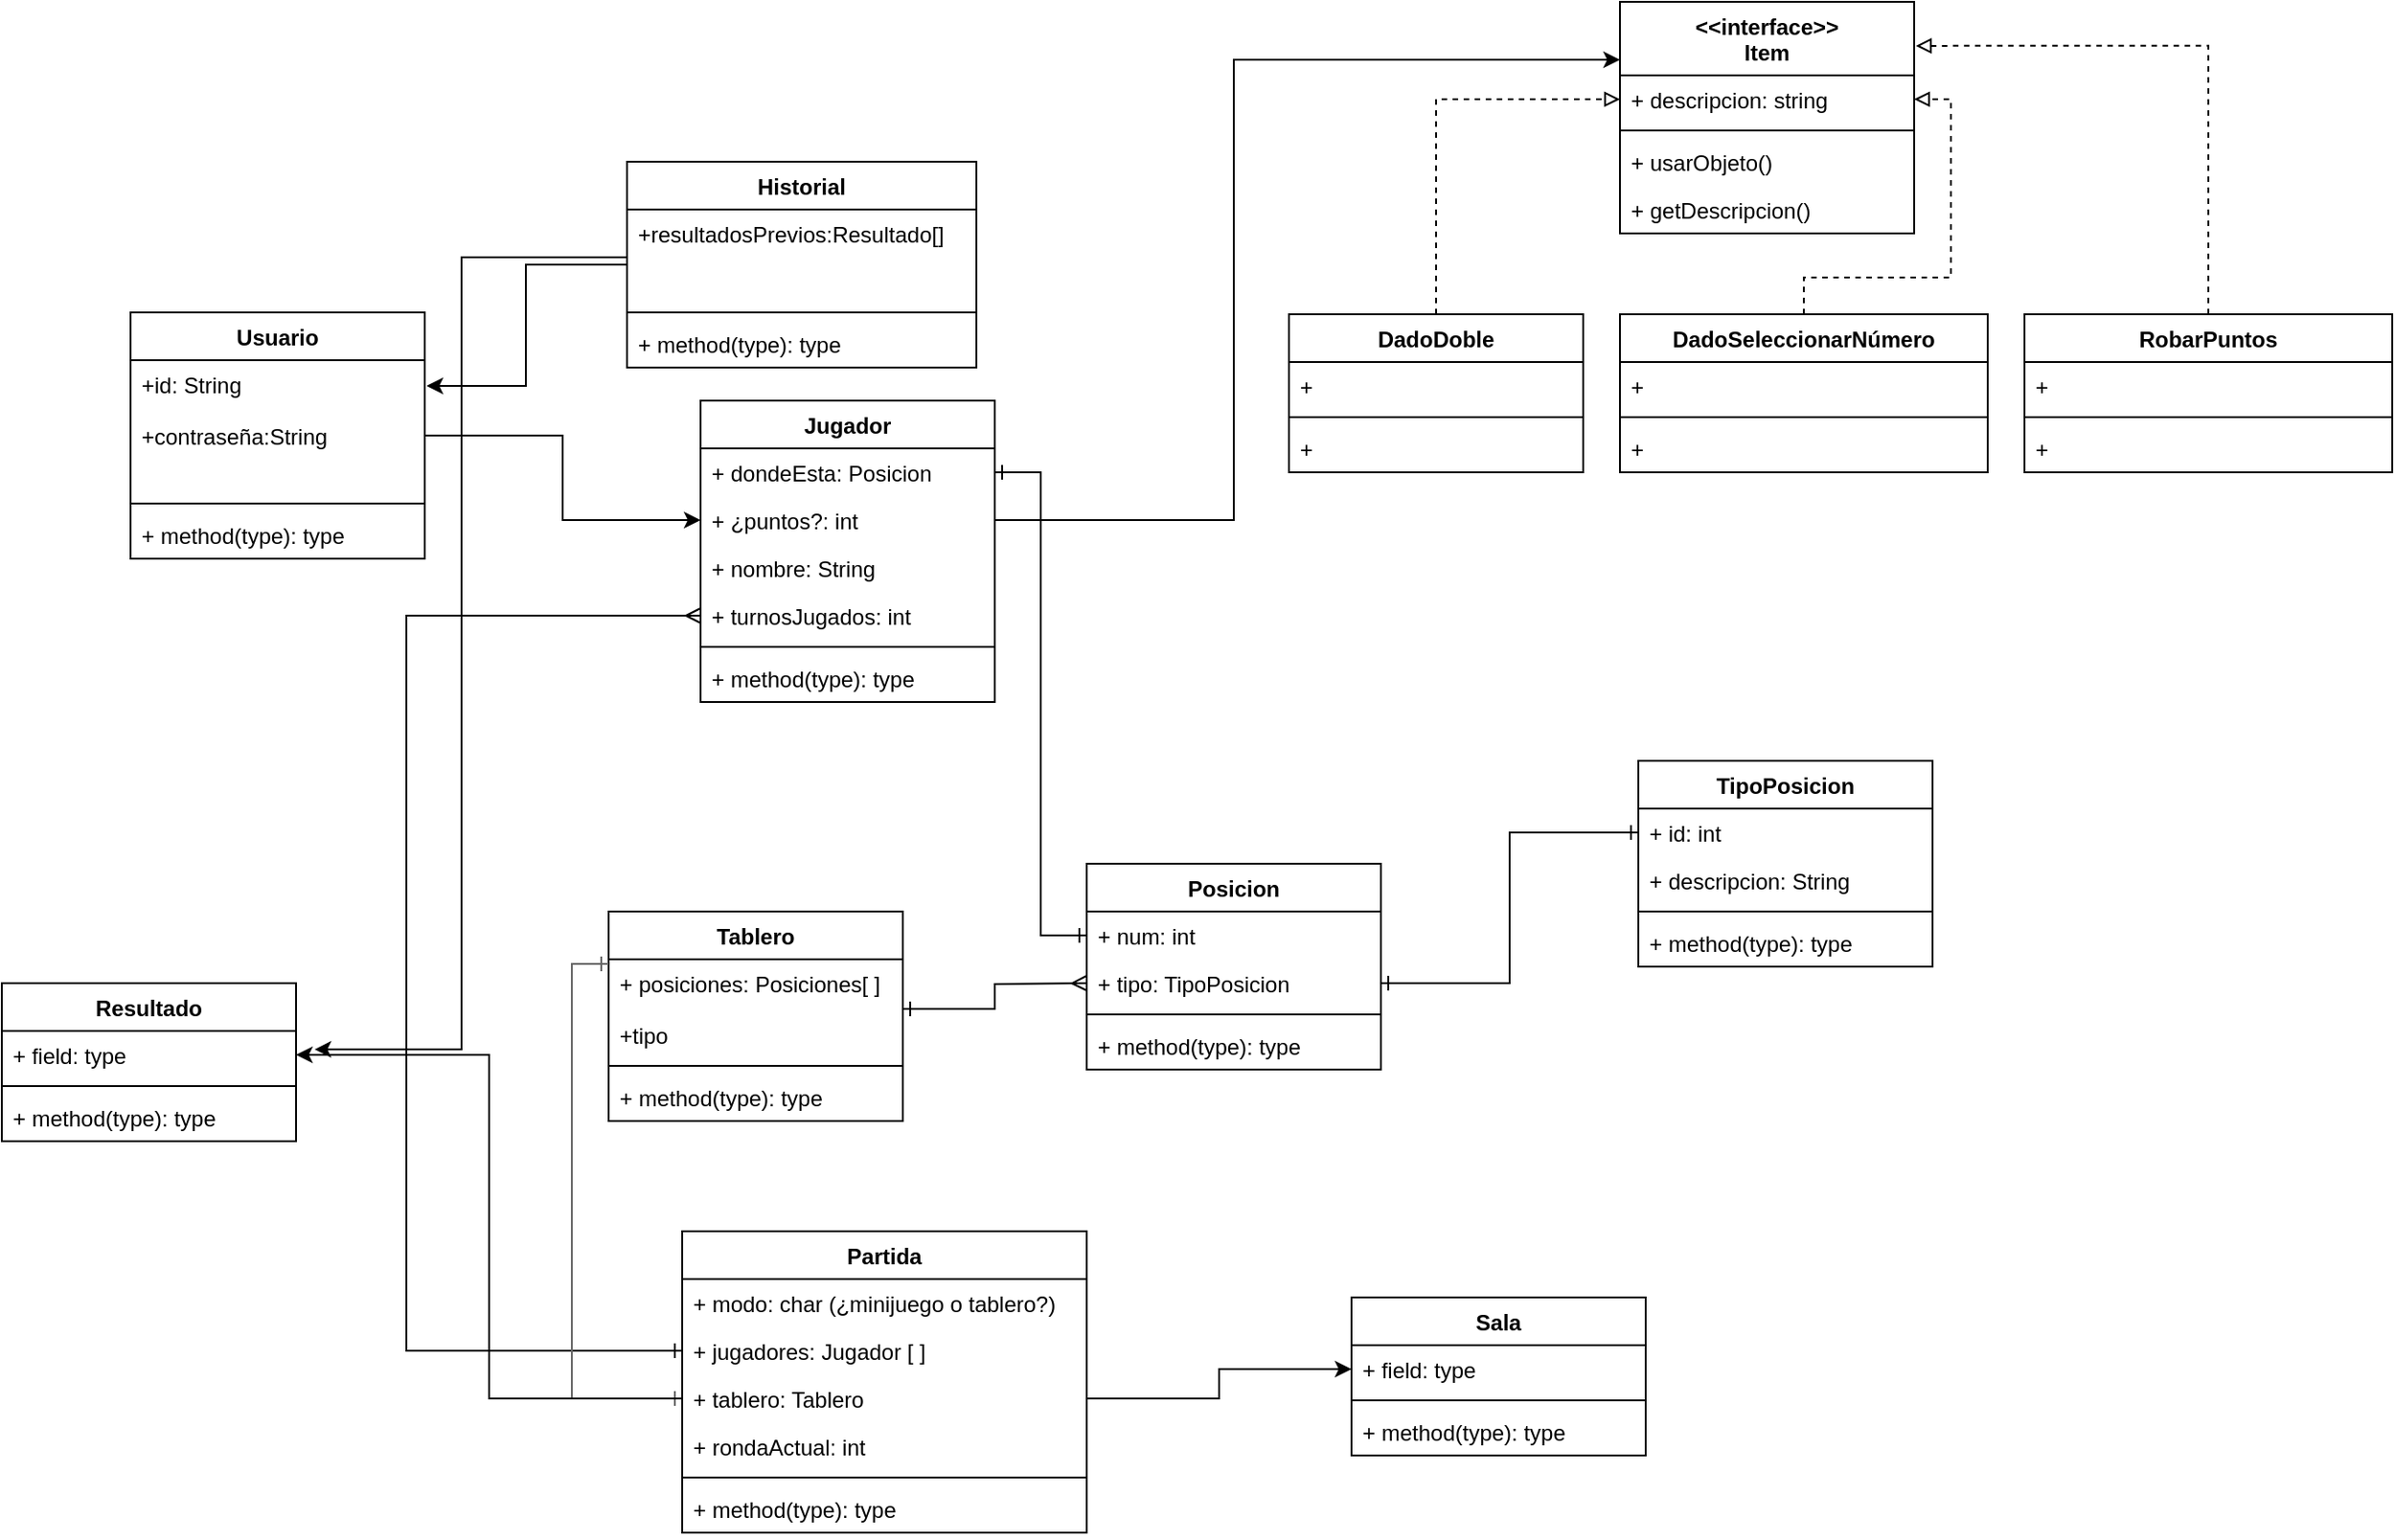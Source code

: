 <mxfile pages="1" version="11.2.8" type="github"><diagram name="Page-1" id="c4acf3e9-155e-7222-9cf6-157b1a14988f"><mxGraphModel dx="1938" dy="1568" grid="1" gridSize="10" guides="1" tooltips="1" connect="1" arrows="1" fold="1" page="1" pageScale="1" pageWidth="850" pageHeight="1100" background="#ffffff" math="0" shadow="0"><root><mxCell id="0"/><mxCell id="1" parent="0"/><mxCell id="UISwAt4YMqUdB4dOmK9G-1" value="Tablero" style="swimlane;fontStyle=1;align=center;verticalAlign=top;childLayout=stackLayout;horizontal=1;startSize=26;horizontalStack=0;resizeParent=1;resizeParentMax=0;resizeLast=0;collapsible=1;marginBottom=0;" parent="1" vertex="1"><mxGeometry x="230" y="185" width="160" height="114" as="geometry"/></mxCell><mxCell id="UISwAt4YMqUdB4dOmK9G-2" value="+ posiciones: Posiciones[ ]&#10;&#10;+tipo" style="text;strokeColor=none;fillColor=none;align=left;verticalAlign=top;spacingLeft=4;spacingRight=4;overflow=hidden;rotatable=0;points=[[0,0.5],[1,0.5]];portConstraint=eastwest;" parent="UISwAt4YMqUdB4dOmK9G-1" vertex="1"><mxGeometry y="26" width="160" height="54" as="geometry"/></mxCell><mxCell id="UISwAt4YMqUdB4dOmK9G-3" value="" style="line;strokeWidth=1;fillColor=none;align=left;verticalAlign=middle;spacingTop=-1;spacingLeft=3;spacingRight=3;rotatable=0;labelPosition=right;points=[];portConstraint=eastwest;" parent="UISwAt4YMqUdB4dOmK9G-1" vertex="1"><mxGeometry y="80" width="160" height="8" as="geometry"/></mxCell><mxCell id="UISwAt4YMqUdB4dOmK9G-4" value="+ method(type): type" style="text;strokeColor=none;fillColor=none;align=left;verticalAlign=top;spacingLeft=4;spacingRight=4;overflow=hidden;rotatable=0;points=[[0,0.5],[1,0.5]];portConstraint=eastwest;" parent="UISwAt4YMqUdB4dOmK9G-1" vertex="1"><mxGeometry y="88" width="160" height="26" as="geometry"/></mxCell><mxCell id="k8qd7nkti8jpO9gWt1fe-6" style="edgeStyle=orthogonalEdgeStyle;rounded=0;orthogonalLoop=1;jettySize=auto;html=1;exitX=1;exitY=0.5;exitDx=0;exitDy=0;entryX=0;entryY=0.5;entryDx=0;entryDy=0;endArrow=ERone;endFill=0;startArrow=ERone;startFill=0;" parent="1" source="UISwAt4YMqUdB4dOmK9G-14" target="k8qd7nkti8jpO9gWt1fe-2" edge="1"><mxGeometry relative="1" as="geometry"/></mxCell><mxCell id="UISwAt4YMqUdB4dOmK9G-10" value="Posicion" style="swimlane;fontStyle=1;align=center;verticalAlign=top;childLayout=stackLayout;horizontal=1;startSize=26;horizontalStack=0;resizeParent=1;resizeParentMax=0;resizeLast=0;collapsible=1;marginBottom=0;" parent="1" vertex="1"><mxGeometry x="490" y="159" width="160" height="112" as="geometry"><mxRectangle x="490" y="159" width="80" height="26" as="alternateBounds"/></mxGeometry></mxCell><mxCell id="UISwAt4YMqUdB4dOmK9G-11" value="+ num: int" style="text;strokeColor=none;fillColor=none;align=left;verticalAlign=top;spacingLeft=4;spacingRight=4;overflow=hidden;rotatable=0;points=[[0,0.5],[1,0.5]];portConstraint=eastwest;" parent="UISwAt4YMqUdB4dOmK9G-10" vertex="1"><mxGeometry y="26" width="160" height="26" as="geometry"/></mxCell><mxCell id="UISwAt4YMqUdB4dOmK9G-14" value="+ tipo: TipoPosicion" style="text;strokeColor=none;fillColor=none;align=left;verticalAlign=top;spacingLeft=4;spacingRight=4;overflow=hidden;rotatable=0;points=[[0,0.5],[1,0.5]];portConstraint=eastwest;" parent="UISwAt4YMqUdB4dOmK9G-10" vertex="1"><mxGeometry y="52" width="160" height="26" as="geometry"/></mxCell><mxCell id="UISwAt4YMqUdB4dOmK9G-12" value="" style="line;strokeWidth=1;fillColor=none;align=left;verticalAlign=middle;spacingTop=-1;spacingLeft=3;spacingRight=3;rotatable=0;labelPosition=right;points=[];portConstraint=eastwest;" parent="UISwAt4YMqUdB4dOmK9G-10" vertex="1"><mxGeometry y="78" width="160" height="8" as="geometry"/></mxCell><mxCell id="UISwAt4YMqUdB4dOmK9G-13" value="+ method(type): type" style="text;strokeColor=none;fillColor=none;align=left;verticalAlign=top;spacingLeft=4;spacingRight=4;overflow=hidden;rotatable=0;points=[[0,0.5],[1,0.5]];portConstraint=eastwest;" parent="UISwAt4YMqUdB4dOmK9G-10" vertex="1"><mxGeometry y="86" width="160" height="26" as="geometry"/></mxCell><mxCell id="UISwAt4YMqUdB4dOmK9G-15" style="edgeStyle=orthogonalEdgeStyle;rounded=0;orthogonalLoop=1;jettySize=auto;html=1;exitX=1;exitY=0.5;exitDx=0;exitDy=0;endArrow=ERmany;endFill=0;startArrow=ERone;startFill=0;" parent="1" source="UISwAt4YMqUdB4dOmK9G-2" edge="1"><mxGeometry relative="1" as="geometry"><mxPoint x="490" y="224" as="targetPoint"/></mxGeometry></mxCell><mxCell id="k8qd7nkti8jpO9gWt1fe-1" value="TipoPosicion" style="swimlane;fontStyle=1;align=center;verticalAlign=top;childLayout=stackLayout;horizontal=1;startSize=26;horizontalStack=0;resizeParent=1;resizeParentMax=0;resizeLast=0;collapsible=1;marginBottom=0;" parent="1" vertex="1"><mxGeometry x="790" y="103" width="160" height="112" as="geometry"/></mxCell><mxCell id="k8qd7nkti8jpO9gWt1fe-2" value="+ id: int" style="text;strokeColor=none;fillColor=none;align=left;verticalAlign=top;spacingLeft=4;spacingRight=4;overflow=hidden;rotatable=0;points=[[0,0.5],[1,0.5]];portConstraint=eastwest;" parent="k8qd7nkti8jpO9gWt1fe-1" vertex="1"><mxGeometry y="26" width="160" height="26" as="geometry"/></mxCell><mxCell id="k8qd7nkti8jpO9gWt1fe-5" value="+ descripcion: String" style="text;strokeColor=none;fillColor=none;align=left;verticalAlign=top;spacingLeft=4;spacingRight=4;overflow=hidden;rotatable=0;points=[[0,0.5],[1,0.5]];portConstraint=eastwest;" parent="k8qd7nkti8jpO9gWt1fe-1" vertex="1"><mxGeometry y="52" width="160" height="26" as="geometry"/></mxCell><mxCell id="k8qd7nkti8jpO9gWt1fe-3" value="" style="line;strokeWidth=1;fillColor=none;align=left;verticalAlign=middle;spacingTop=-1;spacingLeft=3;spacingRight=3;rotatable=0;labelPosition=right;points=[];portConstraint=eastwest;" parent="k8qd7nkti8jpO9gWt1fe-1" vertex="1"><mxGeometry y="78" width="160" height="8" as="geometry"/></mxCell><mxCell id="k8qd7nkti8jpO9gWt1fe-4" value="+ method(type): type" style="text;strokeColor=none;fillColor=none;align=left;verticalAlign=top;spacingLeft=4;spacingRight=4;overflow=hidden;rotatable=0;points=[[0,0.5],[1,0.5]];portConstraint=eastwest;" parent="k8qd7nkti8jpO9gWt1fe-1" vertex="1"><mxGeometry y="86" width="160" height="26" as="geometry"/></mxCell><mxCell id="k8qd7nkti8jpO9gWt1fe-7" value="Jugador" style="swimlane;fontStyle=1;align=center;verticalAlign=top;childLayout=stackLayout;horizontal=1;startSize=26;horizontalStack=0;resizeParent=1;resizeParentMax=0;resizeLast=0;collapsible=1;marginBottom=0;" parent="1" vertex="1"><mxGeometry x="280" y="-93" width="160" height="164" as="geometry"/></mxCell><mxCell id="k8qd7nkti8jpO9gWt1fe-8" value="+ dondeEsta: Posicion" style="text;strokeColor=none;fillColor=none;align=left;verticalAlign=top;spacingLeft=4;spacingRight=4;overflow=hidden;rotatable=0;points=[[0,0.5],[1,0.5]];portConstraint=eastwest;" parent="k8qd7nkti8jpO9gWt1fe-7" vertex="1"><mxGeometry y="26" width="160" height="26" as="geometry"/></mxCell><mxCell id="k8qd7nkti8jpO9gWt1fe-11" value="+ ¿puntos?: int" style="text;strokeColor=none;fillColor=none;align=left;verticalAlign=top;spacingLeft=4;spacingRight=4;overflow=hidden;rotatable=0;points=[[0,0.5],[1,0.5]];portConstraint=eastwest;" parent="k8qd7nkti8jpO9gWt1fe-7" vertex="1"><mxGeometry y="52" width="160" height="26" as="geometry"/></mxCell><mxCell id="k8qd7nkti8jpO9gWt1fe-27" value="+ nombre: String" style="text;strokeColor=none;fillColor=none;align=left;verticalAlign=top;spacingLeft=4;spacingRight=4;overflow=hidden;rotatable=0;points=[[0,0.5],[1,0.5]];portConstraint=eastwest;" parent="k8qd7nkti8jpO9gWt1fe-7" vertex="1"><mxGeometry y="78" width="160" height="26" as="geometry"/></mxCell><mxCell id="k8qd7nkti8jpO9gWt1fe-12" value="+ turnosJugados: int" style="text;strokeColor=none;fillColor=none;align=left;verticalAlign=top;spacingLeft=4;spacingRight=4;overflow=hidden;rotatable=0;points=[[0,0.5],[1,0.5]];portConstraint=eastwest;" parent="k8qd7nkti8jpO9gWt1fe-7" vertex="1"><mxGeometry y="104" width="160" height="26" as="geometry"/></mxCell><mxCell id="k8qd7nkti8jpO9gWt1fe-9" value="" style="line;strokeWidth=1;fillColor=none;align=left;verticalAlign=middle;spacingTop=-1;spacingLeft=3;spacingRight=3;rotatable=0;labelPosition=right;points=[];portConstraint=eastwest;" parent="k8qd7nkti8jpO9gWt1fe-7" vertex="1"><mxGeometry y="130" width="160" height="8" as="geometry"/></mxCell><mxCell id="k8qd7nkti8jpO9gWt1fe-10" value="+ method(type): type" style="text;strokeColor=none;fillColor=none;align=left;verticalAlign=top;spacingLeft=4;spacingRight=4;overflow=hidden;rotatable=0;points=[[0,0.5],[1,0.5]];portConstraint=eastwest;" parent="k8qd7nkti8jpO9gWt1fe-7" vertex="1"><mxGeometry y="138" width="160" height="26" as="geometry"/></mxCell><mxCell id="k8qd7nkti8jpO9gWt1fe-13" style="edgeStyle=orthogonalEdgeStyle;rounded=0;orthogonalLoop=1;jettySize=auto;html=1;exitX=1;exitY=0.5;exitDx=0;exitDy=0;entryX=0;entryY=0.5;entryDx=0;entryDy=0;startArrow=ERone;startFill=0;endArrow=ERone;endFill=0;" parent="1" source="k8qd7nkti8jpO9gWt1fe-8" target="UISwAt4YMqUdB4dOmK9G-11" edge="1"><mxGeometry relative="1" as="geometry"/></mxCell><mxCell id="k8qd7nkti8jpO9gWt1fe-14" value="Partida" style="swimlane;fontStyle=1;align=center;verticalAlign=top;childLayout=stackLayout;horizontal=1;startSize=26;horizontalStack=0;resizeParent=1;resizeParentMax=0;resizeLast=0;collapsible=1;marginBottom=0;" parent="1" vertex="1"><mxGeometry x="270" y="359" width="220" height="164" as="geometry"/></mxCell><mxCell id="k8qd7nkti8jpO9gWt1fe-15" value="+ modo: char (¿minijuego o tablero?)" style="text;strokeColor=none;fillColor=none;align=left;verticalAlign=top;spacingLeft=4;spacingRight=4;overflow=hidden;rotatable=0;points=[[0,0.5],[1,0.5]];portConstraint=eastwest;" parent="k8qd7nkti8jpO9gWt1fe-14" vertex="1"><mxGeometry y="26" width="220" height="26" as="geometry"/></mxCell><mxCell id="k8qd7nkti8jpO9gWt1fe-18" value="+ jugadores: Jugador [ ]" style="text;strokeColor=none;fillColor=none;align=left;verticalAlign=top;spacingLeft=4;spacingRight=4;overflow=hidden;rotatable=0;points=[[0,0.5],[1,0.5]];portConstraint=eastwest;" parent="k8qd7nkti8jpO9gWt1fe-14" vertex="1"><mxGeometry y="52" width="220" height="26" as="geometry"/></mxCell><mxCell id="k8qd7nkti8jpO9gWt1fe-19" value="+ tablero: Tablero" style="text;strokeColor=none;fillColor=none;align=left;verticalAlign=top;spacingLeft=4;spacingRight=4;overflow=hidden;rotatable=0;points=[[0,0.5],[1,0.5]];portConstraint=eastwest;" parent="k8qd7nkti8jpO9gWt1fe-14" vertex="1"><mxGeometry y="78" width="220" height="26" as="geometry"/></mxCell><mxCell id="k8qd7nkti8jpO9gWt1fe-26" value="+ rondaActual: int" style="text;strokeColor=none;fillColor=none;align=left;verticalAlign=top;spacingLeft=4;spacingRight=4;overflow=hidden;rotatable=0;points=[[0,0.5],[1,0.5]];portConstraint=eastwest;" parent="k8qd7nkti8jpO9gWt1fe-14" vertex="1"><mxGeometry y="104" width="220" height="26" as="geometry"/></mxCell><mxCell id="k8qd7nkti8jpO9gWt1fe-16" value="" style="line;strokeWidth=1;fillColor=none;align=left;verticalAlign=middle;spacingTop=-1;spacingLeft=3;spacingRight=3;rotatable=0;labelPosition=right;points=[];portConstraint=eastwest;" parent="k8qd7nkti8jpO9gWt1fe-14" vertex="1"><mxGeometry y="130" width="220" height="8" as="geometry"/></mxCell><mxCell id="k8qd7nkti8jpO9gWt1fe-17" value="+ method(type): type" style="text;strokeColor=none;fillColor=none;align=left;verticalAlign=top;spacingLeft=4;spacingRight=4;overflow=hidden;rotatable=0;points=[[0,0.5],[1,0.5]];portConstraint=eastwest;" parent="k8qd7nkti8jpO9gWt1fe-14" vertex="1"><mxGeometry y="138" width="220" height="26" as="geometry"/></mxCell><mxCell id="k8qd7nkti8jpO9gWt1fe-20" style="edgeStyle=orthogonalEdgeStyle;rounded=0;orthogonalLoop=1;jettySize=auto;html=1;exitX=0;exitY=0.5;exitDx=0;exitDy=0;entryX=0;entryY=0.5;entryDx=0;entryDy=0;startArrow=ERone;startFill=0;endArrow=ERmany;endFill=0;" parent="1" source="k8qd7nkti8jpO9gWt1fe-18" target="k8qd7nkti8jpO9gWt1fe-12" edge="1"><mxGeometry relative="1" as="geometry"><Array as="points"><mxPoint x="120" y="424"/><mxPoint x="120" y="24"/></Array></mxGeometry></mxCell><mxCell id="k8qd7nkti8jpO9gWt1fe-35" style="edgeStyle=orthogonalEdgeStyle;rounded=0;orthogonalLoop=1;jettySize=auto;html=1;exitX=0.5;exitY=0;exitDx=0;exitDy=0;entryX=0;entryY=0.5;entryDx=0;entryDy=0;startArrow=none;startFill=0;endArrow=block;endFill=0;dashed=1;" parent="1" source="k8qd7nkti8jpO9gWt1fe-22" target="k8qd7nkti8jpO9gWt1fe-42" edge="1"><mxGeometry relative="1" as="geometry"><mxPoint x="740" y="-230" as="targetPoint"/></mxGeometry></mxCell><mxCell id="k8qd7nkti8jpO9gWt1fe-22" value="DadoDoble" style="swimlane;fontStyle=1;align=center;verticalAlign=top;childLayout=stackLayout;horizontal=1;startSize=26;horizontalStack=0;resizeParent=1;resizeParentMax=0;resizeLast=0;collapsible=1;marginBottom=0;" parent="1" vertex="1"><mxGeometry x="600" y="-140" width="160" height="86" as="geometry"/></mxCell><mxCell id="k8qd7nkti8jpO9gWt1fe-23" value="+" style="text;strokeColor=none;fillColor=none;align=left;verticalAlign=top;spacingLeft=4;spacingRight=4;overflow=hidden;rotatable=0;points=[[0,0.5],[1,0.5]];portConstraint=eastwest;" parent="k8qd7nkti8jpO9gWt1fe-22" vertex="1"><mxGeometry y="26" width="160" height="26" as="geometry"/></mxCell><mxCell id="k8qd7nkti8jpO9gWt1fe-24" value="" style="line;strokeWidth=1;fillColor=none;align=left;verticalAlign=middle;spacingTop=-1;spacingLeft=3;spacingRight=3;rotatable=0;labelPosition=right;points=[];portConstraint=eastwest;" parent="k8qd7nkti8jpO9gWt1fe-22" vertex="1"><mxGeometry y="52" width="160" height="8" as="geometry"/></mxCell><mxCell id="k8qd7nkti8jpO9gWt1fe-25" value="+" style="text;strokeColor=none;fillColor=none;align=left;verticalAlign=top;spacingLeft=4;spacingRight=4;overflow=hidden;rotatable=0;points=[[0,0.5],[1,0.5]];portConstraint=eastwest;" parent="k8qd7nkti8jpO9gWt1fe-22" vertex="1"><mxGeometry y="60" width="160" height="26" as="geometry"/></mxCell><mxCell id="k8qd7nkti8jpO9gWt1fe-28" style="edgeStyle=orthogonalEdgeStyle;rounded=0;orthogonalLoop=1;jettySize=auto;html=1;exitX=0;exitY=0.5;exitDx=0;exitDy=0;entryX=0;entryY=0.25;entryDx=0;entryDy=0;startArrow=ERone;startFill=0;endArrow=ERone;endFill=0;fillColor=#f5f5f5;strokeColor=#666666;" parent="1" source="k8qd7nkti8jpO9gWt1fe-19" target="UISwAt4YMqUdB4dOmK9G-1" edge="1"><mxGeometry relative="1" as="geometry"/></mxCell><mxCell id="k8qd7nkti8jpO9gWt1fe-37" value="&lt;&lt;interface&gt;&gt;&#10;Item" style="swimlane;fontStyle=1;align=center;verticalAlign=top;childLayout=stackLayout;horizontal=1;startSize=40;horizontalStack=0;resizeParent=1;resizeParentMax=0;resizeLast=0;collapsible=1;marginBottom=0;" parent="1" vertex="1"><mxGeometry x="780" y="-310" width="160" height="126" as="geometry"/></mxCell><mxCell id="k8qd7nkti8jpO9gWt1fe-42" value="+ descripcion: string" style="text;strokeColor=none;fillColor=none;align=left;verticalAlign=top;spacingLeft=4;spacingRight=4;overflow=hidden;rotatable=0;points=[[0,0.5],[1,0.5]];portConstraint=eastwest;" parent="k8qd7nkti8jpO9gWt1fe-37" vertex="1"><mxGeometry y="40" width="160" height="26" as="geometry"/></mxCell><mxCell id="k8qd7nkti8jpO9gWt1fe-39" value="" style="line;strokeWidth=1;fillColor=none;align=left;verticalAlign=middle;spacingTop=-1;spacingLeft=3;spacingRight=3;rotatable=0;labelPosition=right;points=[];portConstraint=eastwest;" parent="k8qd7nkti8jpO9gWt1fe-37" vertex="1"><mxGeometry y="66" width="160" height="8" as="geometry"/></mxCell><mxCell id="k8qd7nkti8jpO9gWt1fe-40" value="+ usarObjeto()" style="text;strokeColor=none;fillColor=none;align=left;verticalAlign=top;spacingLeft=4;spacingRight=4;overflow=hidden;rotatable=0;points=[[0,0.5],[1,0.5]];portConstraint=eastwest;" parent="k8qd7nkti8jpO9gWt1fe-37" vertex="1"><mxGeometry y="74" width="160" height="26" as="geometry"/></mxCell><mxCell id="k8qd7nkti8jpO9gWt1fe-41" value="+ getDescripcion()" style="text;strokeColor=none;fillColor=none;align=left;verticalAlign=top;spacingLeft=4;spacingRight=4;overflow=hidden;rotatable=0;points=[[0,0.5],[1,0.5]];portConstraint=eastwest;" parent="k8qd7nkti8jpO9gWt1fe-37" vertex="1"><mxGeometry y="100" width="160" height="26" as="geometry"/></mxCell><mxCell id="k8qd7nkti8jpO9gWt1fe-51" style="edgeStyle=orthogonalEdgeStyle;rounded=0;orthogonalLoop=1;jettySize=auto;html=1;exitX=0.5;exitY=0;exitDx=0;exitDy=0;entryX=1;entryY=0.5;entryDx=0;entryDy=0;dashed=1;startArrow=none;startFill=0;endArrow=block;endFill=0;" parent="1" source="k8qd7nkti8jpO9gWt1fe-43" target="k8qd7nkti8jpO9gWt1fe-42" edge="1"><mxGeometry relative="1" as="geometry"><Array as="points"><mxPoint x="880" y="-160"/><mxPoint x="960" y="-160"/><mxPoint x="960" y="-257"/></Array></mxGeometry></mxCell><mxCell id="k8qd7nkti8jpO9gWt1fe-43" value="DadoSeleccionarNúmero" style="swimlane;fontStyle=1;align=center;verticalAlign=top;childLayout=stackLayout;horizontal=1;startSize=26;horizontalStack=0;resizeParent=1;resizeParentMax=0;resizeLast=0;collapsible=1;marginBottom=0;" parent="1" vertex="1"><mxGeometry x="780" y="-140" width="200" height="86" as="geometry"/></mxCell><mxCell id="k8qd7nkti8jpO9gWt1fe-44" value="+" style="text;strokeColor=none;fillColor=none;align=left;verticalAlign=top;spacingLeft=4;spacingRight=4;overflow=hidden;rotatable=0;points=[[0,0.5],[1,0.5]];portConstraint=eastwest;" parent="k8qd7nkti8jpO9gWt1fe-43" vertex="1"><mxGeometry y="26" width="200" height="26" as="geometry"/></mxCell><mxCell id="k8qd7nkti8jpO9gWt1fe-45" value="" style="line;strokeWidth=1;fillColor=none;align=left;verticalAlign=middle;spacingTop=-1;spacingLeft=3;spacingRight=3;rotatable=0;labelPosition=right;points=[];portConstraint=eastwest;" parent="k8qd7nkti8jpO9gWt1fe-43" vertex="1"><mxGeometry y="52" width="200" height="8" as="geometry"/></mxCell><mxCell id="k8qd7nkti8jpO9gWt1fe-46" value="+" style="text;strokeColor=none;fillColor=none;align=left;verticalAlign=top;spacingLeft=4;spacingRight=4;overflow=hidden;rotatable=0;points=[[0,0.5],[1,0.5]];portConstraint=eastwest;" parent="k8qd7nkti8jpO9gWt1fe-43" vertex="1"><mxGeometry y="60" width="200" height="26" as="geometry"/></mxCell><mxCell id="k8qd7nkti8jpO9gWt1fe-52" style="edgeStyle=orthogonalEdgeStyle;rounded=0;orthogonalLoop=1;jettySize=auto;html=1;exitX=0.5;exitY=0;exitDx=0;exitDy=0;entryX=1.006;entryY=0.19;entryDx=0;entryDy=0;entryPerimeter=0;dashed=1;startArrow=none;startFill=0;endArrow=block;endFill=0;" parent="1" source="k8qd7nkti8jpO9gWt1fe-47" target="k8qd7nkti8jpO9gWt1fe-37" edge="1"><mxGeometry relative="1" as="geometry"/></mxCell><mxCell id="k8qd7nkti8jpO9gWt1fe-47" value="RobarPuntos" style="swimlane;fontStyle=1;align=center;verticalAlign=top;childLayout=stackLayout;horizontal=1;startSize=26;horizontalStack=0;resizeParent=1;resizeParentMax=0;resizeLast=0;collapsible=1;marginBottom=0;" parent="1" vertex="1"><mxGeometry x="1000" y="-140" width="200" height="86" as="geometry"/></mxCell><mxCell id="k8qd7nkti8jpO9gWt1fe-48" value="+" style="text;strokeColor=none;fillColor=none;align=left;verticalAlign=top;spacingLeft=4;spacingRight=4;overflow=hidden;rotatable=0;points=[[0,0.5],[1,0.5]];portConstraint=eastwest;" parent="k8qd7nkti8jpO9gWt1fe-47" vertex="1"><mxGeometry y="26" width="200" height="26" as="geometry"/></mxCell><mxCell id="k8qd7nkti8jpO9gWt1fe-49" value="" style="line;strokeWidth=1;fillColor=none;align=left;verticalAlign=middle;spacingTop=-1;spacingLeft=3;spacingRight=3;rotatable=0;labelPosition=right;points=[];portConstraint=eastwest;" parent="k8qd7nkti8jpO9gWt1fe-47" vertex="1"><mxGeometry y="52" width="200" height="8" as="geometry"/></mxCell><mxCell id="k8qd7nkti8jpO9gWt1fe-50" value="+" style="text;strokeColor=none;fillColor=none;align=left;verticalAlign=top;spacingLeft=4;spacingRight=4;overflow=hidden;rotatable=0;points=[[0,0.5],[1,0.5]];portConstraint=eastwest;" parent="k8qd7nkti8jpO9gWt1fe-47" vertex="1"><mxGeometry y="60" width="200" height="26" as="geometry"/></mxCell><mxCell id="iO6MnTRIKXkWglGFPcSL-1" value="Sala&#10;" style="swimlane;fontStyle=1;align=center;verticalAlign=top;childLayout=stackLayout;horizontal=1;startSize=26;horizontalStack=0;resizeParent=1;resizeParentMax=0;resizeLast=0;collapsible=1;marginBottom=0;" vertex="1" parent="1"><mxGeometry x="634" y="395" width="160" height="86" as="geometry"/></mxCell><mxCell id="iO6MnTRIKXkWglGFPcSL-2" value="+ field: type" style="text;strokeColor=none;fillColor=none;align=left;verticalAlign=top;spacingLeft=4;spacingRight=4;overflow=hidden;rotatable=0;points=[[0,0.5],[1,0.5]];portConstraint=eastwest;" vertex="1" parent="iO6MnTRIKXkWglGFPcSL-1"><mxGeometry y="26" width="160" height="26" as="geometry"/></mxCell><mxCell id="iO6MnTRIKXkWglGFPcSL-3" value="" style="line;strokeWidth=1;fillColor=none;align=left;verticalAlign=middle;spacingTop=-1;spacingLeft=3;spacingRight=3;rotatable=0;labelPosition=right;points=[];portConstraint=eastwest;" vertex="1" parent="iO6MnTRIKXkWglGFPcSL-1"><mxGeometry y="52" width="160" height="8" as="geometry"/></mxCell><mxCell id="iO6MnTRIKXkWglGFPcSL-4" value="+ method(type): type" style="text;strokeColor=none;fillColor=none;align=left;verticalAlign=top;spacingLeft=4;spacingRight=4;overflow=hidden;rotatable=0;points=[[0,0.5],[1,0.5]];portConstraint=eastwest;" vertex="1" parent="iO6MnTRIKXkWglGFPcSL-1"><mxGeometry y="60" width="160" height="26" as="geometry"/></mxCell><mxCell id="iO6MnTRIKXkWglGFPcSL-5" style="edgeStyle=orthogonalEdgeStyle;rounded=0;orthogonalLoop=1;jettySize=auto;html=1;exitX=1;exitY=0.5;exitDx=0;exitDy=0;entryX=0;entryY=0.5;entryDx=0;entryDy=0;" edge="1" parent="1" source="k8qd7nkti8jpO9gWt1fe-19" target="iO6MnTRIKXkWglGFPcSL-2"><mxGeometry relative="1" as="geometry"/></mxCell><mxCell id="iO6MnTRIKXkWglGFPcSL-11" style="edgeStyle=orthogonalEdgeStyle;rounded=0;orthogonalLoop=1;jettySize=auto;html=1;entryX=0;entryY=0.5;entryDx=0;entryDy=0;" edge="1" parent="1" source="iO6MnTRIKXkWglGFPcSL-6" target="k8qd7nkti8jpO9gWt1fe-11"><mxGeometry relative="1" as="geometry"/></mxCell><mxCell id="iO6MnTRIKXkWglGFPcSL-6" value="Usuario" style="swimlane;fontStyle=1;align=center;verticalAlign=top;childLayout=stackLayout;horizontal=1;startSize=26;horizontalStack=0;resizeParent=1;resizeParentMax=0;resizeLast=0;collapsible=1;marginBottom=0;" vertex="1" parent="1"><mxGeometry x="-30" y="-141" width="160" height="134" as="geometry"/></mxCell><mxCell id="iO6MnTRIKXkWglGFPcSL-7" value="+id: String&#10;&#10;+contraseña:String" style="text;strokeColor=none;fillColor=none;align=left;verticalAlign=top;spacingLeft=4;spacingRight=4;overflow=hidden;rotatable=0;points=[[0,0.5],[1,0.5]];portConstraint=eastwest;" vertex="1" parent="iO6MnTRIKXkWglGFPcSL-6"><mxGeometry y="26" width="160" height="74" as="geometry"/></mxCell><mxCell id="iO6MnTRIKXkWglGFPcSL-8" value="" style="line;strokeWidth=1;fillColor=none;align=left;verticalAlign=middle;spacingTop=-1;spacingLeft=3;spacingRight=3;rotatable=0;labelPosition=right;points=[];portConstraint=eastwest;" vertex="1" parent="iO6MnTRIKXkWglGFPcSL-6"><mxGeometry y="100" width="160" height="8" as="geometry"/></mxCell><mxCell id="iO6MnTRIKXkWglGFPcSL-9" value="+ method(type): type" style="text;strokeColor=none;fillColor=none;align=left;verticalAlign=top;spacingLeft=4;spacingRight=4;overflow=hidden;rotatable=0;points=[[0,0.5],[1,0.5]];portConstraint=eastwest;" vertex="1" parent="iO6MnTRIKXkWglGFPcSL-6"><mxGeometry y="108" width="160" height="26" as="geometry"/></mxCell><mxCell id="iO6MnTRIKXkWglGFPcSL-12" style="edgeStyle=orthogonalEdgeStyle;rounded=0;orthogonalLoop=1;jettySize=auto;html=1;exitX=1;exitY=0.5;exitDx=0;exitDy=0;entryX=0;entryY=0.25;entryDx=0;entryDy=0;" edge="1" parent="1" source="k8qd7nkti8jpO9gWt1fe-11" target="k8qd7nkti8jpO9gWt1fe-37"><mxGeometry relative="1" as="geometry"><Array as="points"><mxPoint x="570" y="-28"/><mxPoint x="570" y="-278"/></Array></mxGeometry></mxCell><mxCell id="iO6MnTRIKXkWglGFPcSL-18" style="edgeStyle=orthogonalEdgeStyle;rounded=0;orthogonalLoop=1;jettySize=auto;html=1;entryX=1.006;entryY=0.189;entryDx=0;entryDy=0;entryPerimeter=0;" edge="1" parent="1" source="iO6MnTRIKXkWglGFPcSL-13" target="iO6MnTRIKXkWglGFPcSL-7"><mxGeometry relative="1" as="geometry"/></mxCell><mxCell id="iO6MnTRIKXkWglGFPcSL-13" value="Historial" style="swimlane;fontStyle=1;align=center;verticalAlign=top;childLayout=stackLayout;horizontal=1;startSize=26;horizontalStack=0;resizeParent=1;resizeParentMax=0;resizeLast=0;collapsible=1;marginBottom=0;" vertex="1" parent="1"><mxGeometry x="240" y="-223" width="190" height="112" as="geometry"/></mxCell><mxCell id="iO6MnTRIKXkWglGFPcSL-14" value="+resultadosPrevios:Resultado[]" style="text;strokeColor=none;fillColor=none;align=left;verticalAlign=top;spacingLeft=4;spacingRight=4;overflow=hidden;rotatable=0;points=[[0,0.5],[1,0.5]];portConstraint=eastwest;" vertex="1" parent="iO6MnTRIKXkWglGFPcSL-13"><mxGeometry y="26" width="190" height="52" as="geometry"/></mxCell><mxCell id="iO6MnTRIKXkWglGFPcSL-15" value="" style="line;strokeWidth=1;fillColor=none;align=left;verticalAlign=middle;spacingTop=-1;spacingLeft=3;spacingRight=3;rotatable=0;labelPosition=right;points=[];portConstraint=eastwest;" vertex="1" parent="iO6MnTRIKXkWglGFPcSL-13"><mxGeometry y="78" width="190" height="8" as="geometry"/></mxCell><mxCell id="iO6MnTRIKXkWglGFPcSL-16" value="+ method(type): type" style="text;strokeColor=none;fillColor=none;align=left;verticalAlign=top;spacingLeft=4;spacingRight=4;overflow=hidden;rotatable=0;points=[[0,0.5],[1,0.5]];portConstraint=eastwest;" vertex="1" parent="iO6MnTRIKXkWglGFPcSL-13"><mxGeometry y="86" width="190" height="26" as="geometry"/></mxCell><mxCell id="iO6MnTRIKXkWglGFPcSL-19" value="Resultado" style="swimlane;fontStyle=1;align=center;verticalAlign=top;childLayout=stackLayout;horizontal=1;startSize=26;horizontalStack=0;resizeParent=1;resizeParentMax=0;resizeLast=0;collapsible=1;marginBottom=0;" vertex="1" parent="1"><mxGeometry x="-100" y="224" width="160" height="86" as="geometry"/></mxCell><mxCell id="iO6MnTRIKXkWglGFPcSL-20" value="+ field: type" style="text;strokeColor=none;fillColor=none;align=left;verticalAlign=top;spacingLeft=4;spacingRight=4;overflow=hidden;rotatable=0;points=[[0,0.5],[1,0.5]];portConstraint=eastwest;" vertex="1" parent="iO6MnTRIKXkWglGFPcSL-19"><mxGeometry y="26" width="160" height="26" as="geometry"/></mxCell><mxCell id="iO6MnTRIKXkWglGFPcSL-21" value="" style="line;strokeWidth=1;fillColor=none;align=left;verticalAlign=middle;spacingTop=-1;spacingLeft=3;spacingRight=3;rotatable=0;labelPosition=right;points=[];portConstraint=eastwest;" vertex="1" parent="iO6MnTRIKXkWglGFPcSL-19"><mxGeometry y="52" width="160" height="8" as="geometry"/></mxCell><mxCell id="iO6MnTRIKXkWglGFPcSL-22" value="+ method(type): type" style="text;strokeColor=none;fillColor=none;align=left;verticalAlign=top;spacingLeft=4;spacingRight=4;overflow=hidden;rotatable=0;points=[[0,0.5],[1,0.5]];portConstraint=eastwest;" vertex="1" parent="iO6MnTRIKXkWglGFPcSL-19"><mxGeometry y="60" width="160" height="26" as="geometry"/></mxCell><mxCell id="iO6MnTRIKXkWglGFPcSL-24" style="edgeStyle=orthogonalEdgeStyle;rounded=0;orthogonalLoop=1;jettySize=auto;html=1;entryX=1;entryY=0.5;entryDx=0;entryDy=0;" edge="1" parent="1" source="k8qd7nkti8jpO9gWt1fe-19" target="iO6MnTRIKXkWglGFPcSL-20"><mxGeometry relative="1" as="geometry"/></mxCell><mxCell id="iO6MnTRIKXkWglGFPcSL-25" style="edgeStyle=orthogonalEdgeStyle;rounded=0;orthogonalLoop=1;jettySize=auto;html=1;entryX=1.063;entryY=0.385;entryDx=0;entryDy=0;entryPerimeter=0;" edge="1" parent="1" source="iO6MnTRIKXkWglGFPcSL-14" target="iO6MnTRIKXkWglGFPcSL-20"><mxGeometry relative="1" as="geometry"/></mxCell></root></mxGraphModel></diagram></mxfile>